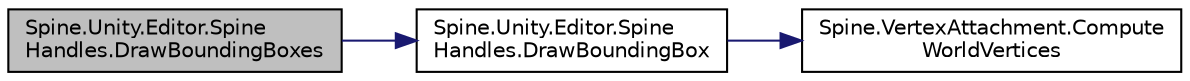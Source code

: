 digraph "Spine.Unity.Editor.SpineHandles.DrawBoundingBoxes"
{
 // LATEX_PDF_SIZE
  edge [fontname="Helvetica",fontsize="10",labelfontname="Helvetica",labelfontsize="10"];
  node [fontname="Helvetica",fontsize="10",shape=record];
  rankdir="LR";
  Node1 [label="Spine.Unity.Editor.Spine\lHandles.DrawBoundingBoxes",height=0.2,width=0.4,color="black", fillcolor="grey75", style="filled", fontcolor="black",tooltip=" "];
  Node1 -> Node2 [color="midnightblue",fontsize="10",style="solid"];
  Node2 [label="Spine.Unity.Editor.Spine\lHandles.DrawBoundingBox",height=0.2,width=0.4,color="black", fillcolor="white", style="filled",URL="$class_spine_1_1_unity_1_1_editor_1_1_spine_handles.html#a716188942162e5b2e2111c0e7f1b83ca",tooltip=" "];
  Node2 -> Node3 [color="midnightblue",fontsize="10",style="solid"];
  Node3 [label="Spine.VertexAttachment.Compute\lWorldVertices",height=0.2,width=0.4,color="black", fillcolor="white", style="filled",URL="$class_spine_1_1_vertex_attachment.html#a3a09094aaa5c85778385a1b19397fced",tooltip=" "];
}

